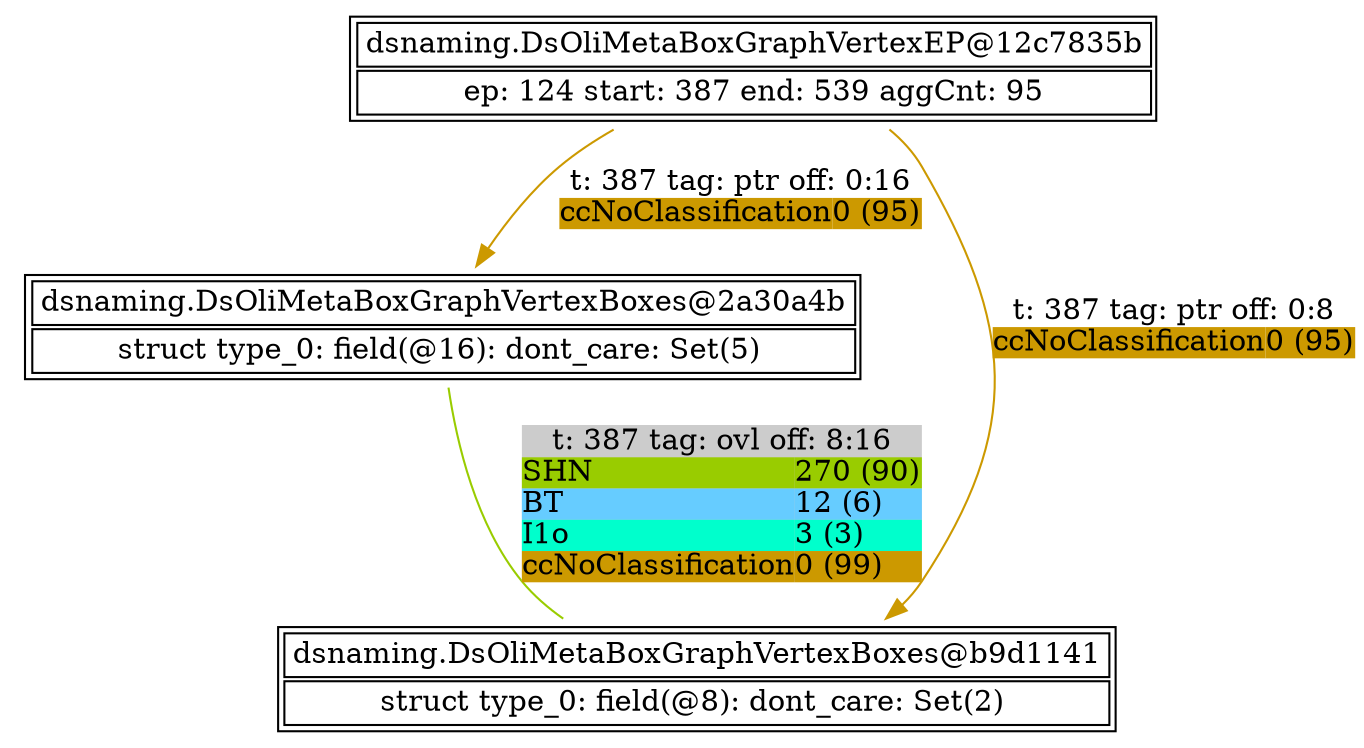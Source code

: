 digraph G {
	"dsnaming.DsOliMetaBoxGraphVertexEP@12c7835b" -> "dsnaming.DsOliMetaBoxGraphVertexBoxes@2a30a4b" [color = "#CC9900", label = <<TABLE BORDER="0" ALIGN="left" COLOR="black" CELLBORDER="0"  CELLPADDING="0" CELLSPACING="0"><TR><TD COLSPAN="2">t: 387 tag: ptr off: 0:16</TD></TR><TR><TD ALIGN="left" BGCOLOR="#CC9900">ccNoClassification</TD><TD ALIGN="left" BGCOLOR="#CC9900">0 (95)</TD></TR></TABLE>>]
	"dsnaming.DsOliMetaBoxGraphVertexEP@12c7835b" -> "dsnaming.DsOliMetaBoxGraphVertexBoxes@b9d1141" [color = "#CC9900", label = <<TABLE BORDER="0" ALIGN="left" COLOR="black" CELLBORDER="0"  CELLPADDING="0" CELLSPACING="0"><TR><TD COLSPAN="2">t: 387 tag: ptr off: 0:8</TD></TR><TR><TD ALIGN="left" BGCOLOR="#CC9900">ccNoClassification</TD><TD ALIGN="left" BGCOLOR="#CC9900">0 (95)</TD></TR></TABLE>>]
	"dsnaming.DsOliMetaBoxGraphVertexBoxes@2a30a4b" -> "dsnaming.DsOliMetaBoxGraphVertexBoxes@b9d1141" [dir = none, label = <<TABLE BORDER="0" ALIGN="left" BGCOLOR="#CCCCCC" COLOR="black" CELLBORDER="0" CELLPADDING="0" CELLSPACING="0"><TR><TD COLSPAN="2">t: 387 tag: ovl off: 8:16</TD></TR><TR><TD ALIGN="left" BGCOLOR="#99CC00">SHN</TD><TD ALIGN="left" BGCOLOR="#99CC00">270 (90)</TD></TR><TR><TD ALIGN="left" BGCOLOR="#66CCFF">BT</TD><TD ALIGN="left" BGCOLOR="#66CCFF">12 (6)</TD></TR><TR><TD ALIGN="left" BGCOLOR="#00FFCC">I1o</TD><TD ALIGN="left" BGCOLOR="#00FFCC">3 (3)</TD></TR><TR><TD ALIGN="left" BGCOLOR="#CC9900">ccNoClassification</TD><TD ALIGN="left" BGCOLOR="#CC9900">0 (99)</TD></TR></TABLE>>, color = "#99CC00"]
	subgraph connected_vertices {
		rankdir = LR
		"dsnaming.DsOliMetaBoxGraphVertexEP@12c7835b"  [label = <<TABLE><TR><TD COLSPAN="2">dsnaming.DsOliMetaBoxGraphVertexEP@12c7835b</TD></TR><TR><TD COLSPAN="2">ep: 124 start: 387 end: 539 aggCnt: 95</TD></TR></TABLE>>, shape = none]
		"dsnaming.DsOliMetaBoxGraphVertexBoxes@b9d1141"  [label = <<TABLE><TR><TD COLSPAN="2">dsnaming.DsOliMetaBoxGraphVertexBoxes@b9d1141</TD></TR><TR><TD COLSPAN="2">struct type_0: field(@8): dont_care: Set(2) </TD></TR></TABLE>>, shape = none]
		"dsnaming.DsOliMetaBoxGraphVertexBoxes@2a30a4b"  [label = <<TABLE><TR><TD COLSPAN="2">dsnaming.DsOliMetaBoxGraphVertexBoxes@2a30a4b</TD></TR><TR><TD COLSPAN="2">struct type_0: field(@16): dont_care: Set(5) </TD></TR></TABLE>>, shape = none]
	}
}